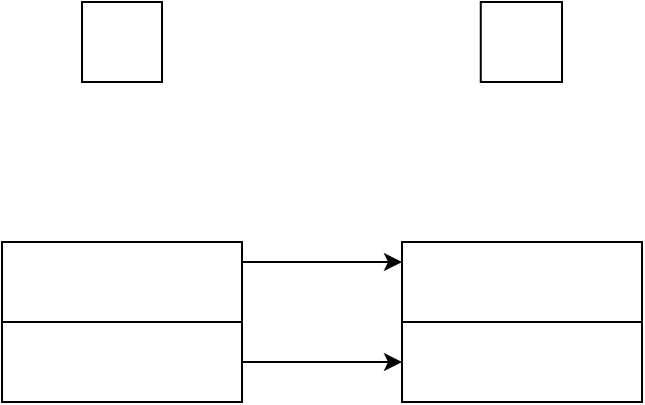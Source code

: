 <mxfile version="22.1.21" type="github">
  <diagram name="Page-1" id="E7rhmFAOxq20Wj8GvHpV">
    <mxGraphModel dx="578" dy="367" grid="1" gridSize="10" guides="1" tooltips="1" connect="1" arrows="1" fold="1" page="1" pageScale="1" pageWidth="850" pageHeight="1100" math="0" shadow="0">
      <root>
        <mxCell id="0" />
        <mxCell id="1" parent="0" />
        <mxCell id="W6vPhULw8ssnnTZs0-5c-3" value="" style="rounded=0;whiteSpace=wrap;html=1;" vertex="1" parent="1">
          <mxGeometry x="400" y="320" width="120" height="40" as="geometry" />
        </mxCell>
        <mxCell id="W6vPhULw8ssnnTZs0-5c-4" value="" style="rounded=0;whiteSpace=wrap;html=1;" vertex="1" parent="1">
          <mxGeometry x="400" y="360" width="120" height="40" as="geometry" />
        </mxCell>
        <mxCell id="W6vPhULw8ssnnTZs0-5c-5" value="" style="rounded=0;whiteSpace=wrap;html=1;" vertex="1" parent="1">
          <mxGeometry x="200" y="320" width="120" height="40" as="geometry" />
        </mxCell>
        <mxCell id="W6vPhULw8ssnnTZs0-5c-6" value="" style="rounded=0;whiteSpace=wrap;html=1;" vertex="1" parent="1">
          <mxGeometry x="200" y="360" width="120" height="40" as="geometry" />
        </mxCell>
        <mxCell id="W6vPhULw8ssnnTZs0-5c-7" value="" style="rounded=0;whiteSpace=wrap;html=1;" vertex="1" parent="1">
          <mxGeometry x="240" y="200" width="40" height="40" as="geometry" />
        </mxCell>
        <mxCell id="W6vPhULw8ssnnTZs0-5c-8" value="" style="rounded=0;whiteSpace=wrap;html=1;" vertex="1" parent="1">
          <mxGeometry x="439.38" y="200" width="40.62" height="40" as="geometry" />
        </mxCell>
        <mxCell id="W6vPhULw8ssnnTZs0-5c-9" value="" style="endArrow=classic;html=1;rounded=0;entryX=0;entryY=0.25;entryDx=0;entryDy=0;exitX=1;exitY=0.25;exitDx=0;exitDy=0;" edge="1" parent="1" source="W6vPhULw8ssnnTZs0-5c-5" target="W6vPhULw8ssnnTZs0-5c-3">
          <mxGeometry width="50" height="50" relative="1" as="geometry">
            <mxPoint x="300" y="330" as="sourcePoint" />
            <mxPoint x="350" y="280" as="targetPoint" />
          </mxGeometry>
        </mxCell>
        <mxCell id="W6vPhULw8ssnnTZs0-5c-10" value="" style="endArrow=classic;html=1;rounded=0;entryX=0;entryY=0.5;entryDx=0;entryDy=0;exitX=1;exitY=0.5;exitDx=0;exitDy=0;" edge="1" parent="1" source="W6vPhULw8ssnnTZs0-5c-6" target="W6vPhULw8ssnnTZs0-5c-4">
          <mxGeometry width="50" height="50" relative="1" as="geometry">
            <mxPoint x="330" y="350" as="sourcePoint" />
            <mxPoint x="410" y="350" as="targetPoint" />
          </mxGeometry>
        </mxCell>
      </root>
    </mxGraphModel>
  </diagram>
</mxfile>
